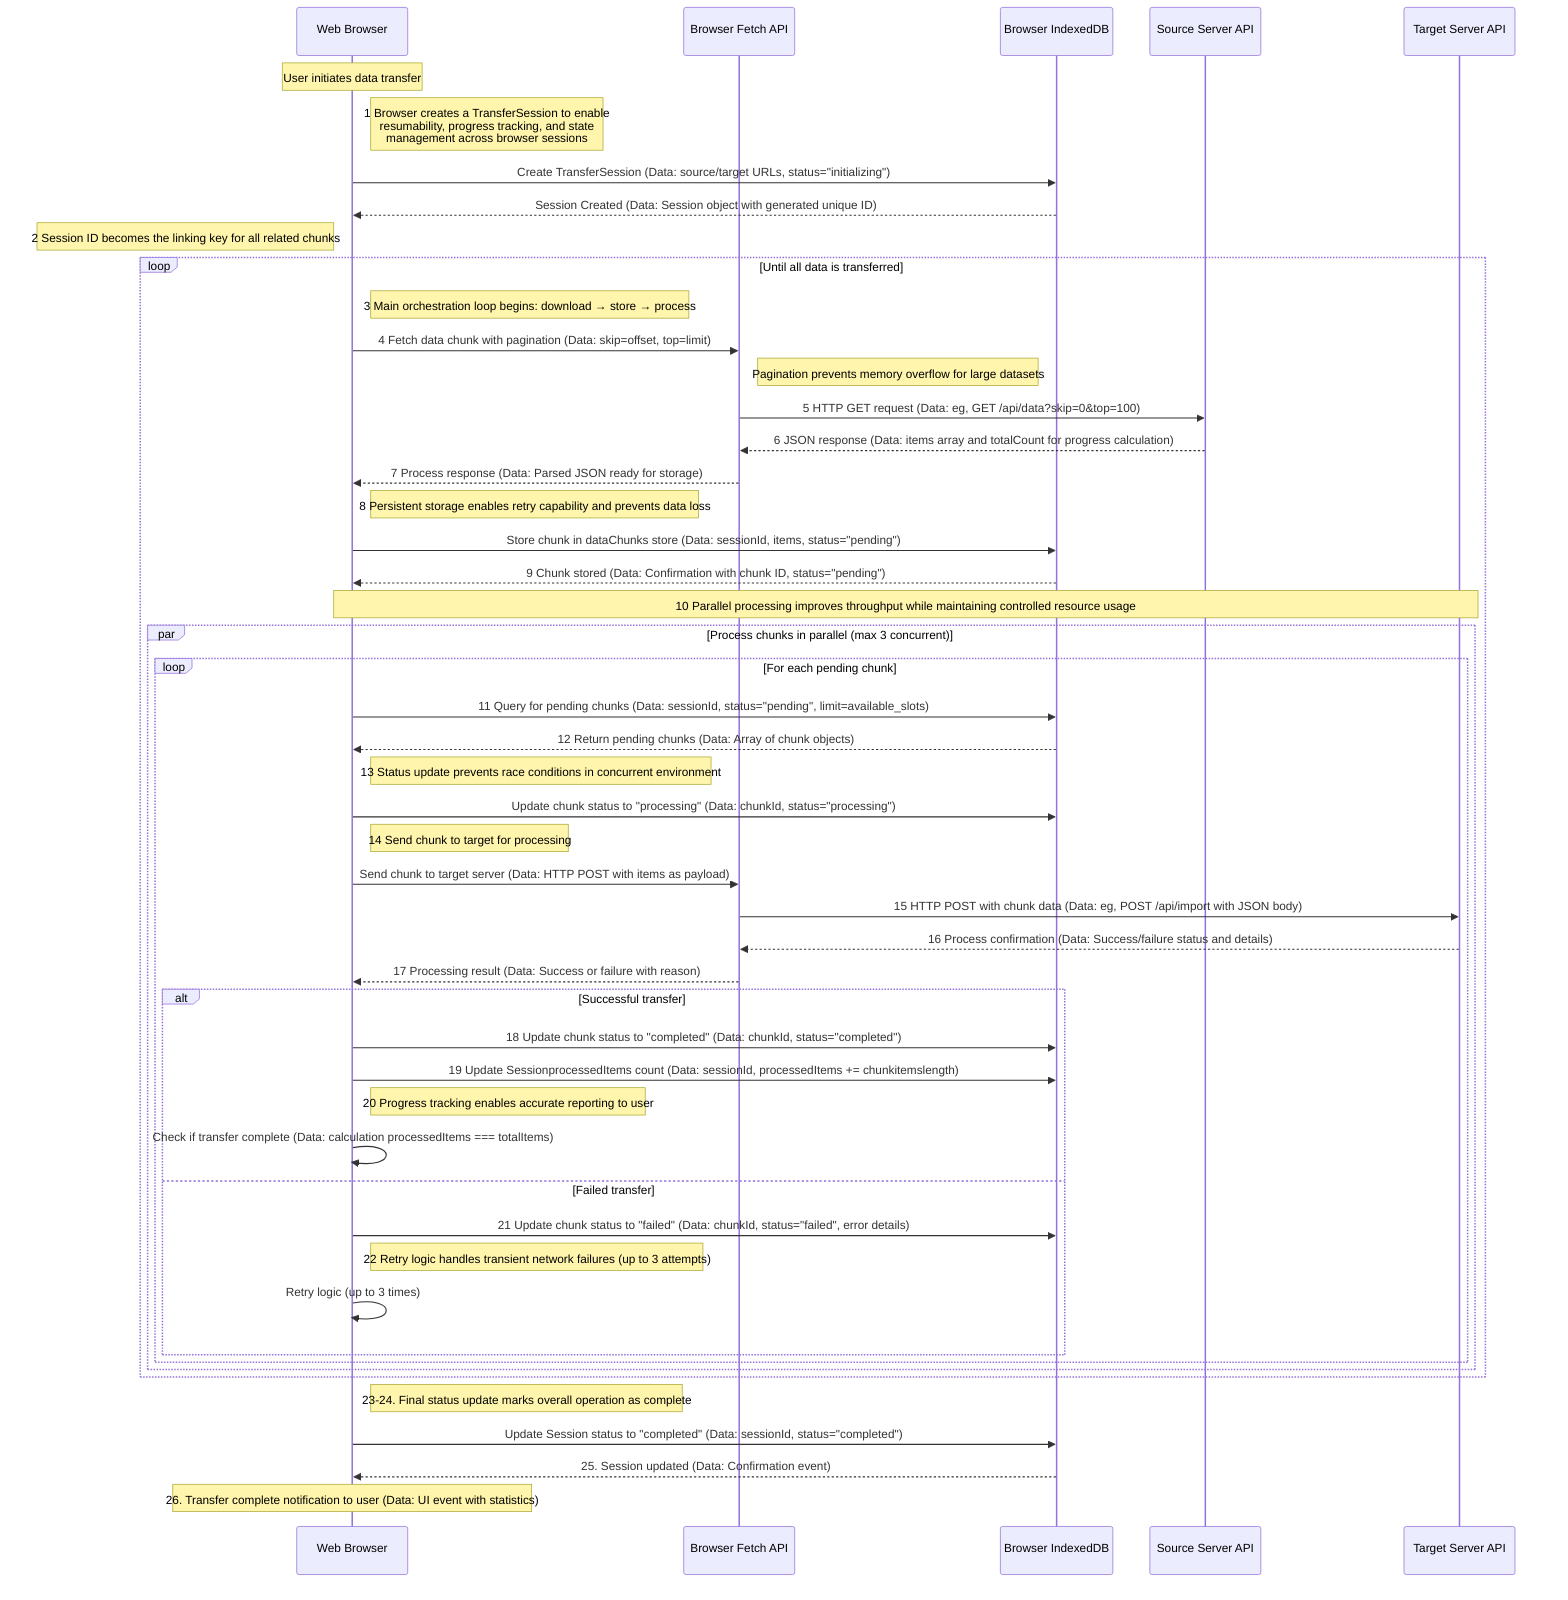 sequenceDiagram
    participant Browser as Web Browser
    participant FetchAPI as Browser Fetch API
    participant IndexedDB as Browser IndexedDB
    participant SourceServer as Source Server API
    participant TargetServer as Target Server API
    
    Note over Browser: User initiates data transfer
    
    Note right of Browser: 1 Browser creates a TransferSession to enable <br/>resumability, progress tracking, and state <br/>management across browser sessions
    Browser->>IndexedDB: Create TransferSession (Data: source/target URLs, status="initializing")
    IndexedDB-->>Browser: Session Created (Data: Session object with generated unique ID)
    Note left of Browser: 2 Session ID becomes the linking key for all related chunks
    
    loop Until all data is transferred
        Note right of Browser: 3 Main orchestration loop begins: download → store → process
        Browser->>FetchAPI: 4 Fetch data chunk with pagination (Data: skip=offset, top=limit)
        Note right of FetchAPI: Pagination prevents memory overflow for large datasets
        FetchAPI->>SourceServer: 5 HTTP GET request (Data: eg, GET /api/data?skip=0&top=100)
        SourceServer-->>FetchAPI: 6 JSON response (Data: items array and totalCount for progress calculation)
        FetchAPI-->>Browser: 7 Process response (Data: Parsed JSON ready for storage)
        
        Note right of Browser: 8 Persistent storage enables retry capability and prevents data loss
        Browser->>IndexedDB: Store chunk in dataChunks store (Data: sessionId, items, status="pending")
        IndexedDB-->>Browser: 9 Chunk stored (Data: Confirmation with chunk ID, status="pending")
        
        Note over Browser, TargetServer: 10 Parallel processing improves throughput while maintaining controlled resource usage
        par Process chunks in parallel (max 3 concurrent)
            loop For each pending chunk
                Browser->>IndexedDB: 11 Query for pending chunks (Data: sessionId, status="pending", limit=available_slots)
                IndexedDB-->>Browser: 12 Return pending chunks (Data: Array of chunk objects)
                
                Note right of Browser: 13 Status update prevents race conditions in concurrent environment
                Browser->>IndexedDB: Update chunk status to "processing" (Data: chunkId, status="processing")
                
                Note right of Browser: 14 Send chunk to target for processing
                Browser->>FetchAPI: Send chunk to target server (Data: HTTP POST with items as payload)
                FetchAPI->>TargetServer: 15 HTTP POST with chunk data (Data: eg, POST /api/import with JSON body)
                TargetServer-->>FetchAPI: 16 Process confirmation (Data: Success/failure status and details)
                FetchAPI-->>Browser: 17 Processing result (Data: Success or failure with reason)
                
                alt Successful transfer
                    Browser->>IndexedDB: 18 Update chunk status to "completed" (Data: chunkId, status="completed") 
                    Browser->>IndexedDB: 19 Update SessionprocessedItems count (Data: sessionId, processedItems += chunkitemslength)
                    Note right of Browser: 20 Progress tracking enables accurate reporting to user
                    Browser->>Browser: Check if transfer complete (Data: calculation processedItems === totalItems)
                else Failed transfer
                    Browser->>IndexedDB: 21 Update chunk status to "failed" (Data: chunkId, status="failed", error details)
                    Note right of Browser: 22 Retry logic handles transient network failures (up to 3 attempts)
                    Browser->>Browser: Retry logic (up to 3 times)
                end
            end
        end
    end
    
    Note right of Browser: 23-24. Final status update marks overall operation as complete
    Browser->>IndexedDB: Update Session status to "completed" (Data: sessionId, status="completed")
    IndexedDB-->>Browser: 25. Session updated (Data: Confirmation event)
    
    Note over Browser: 26. Transfer complete notification to user (Data: UI event with statistics)